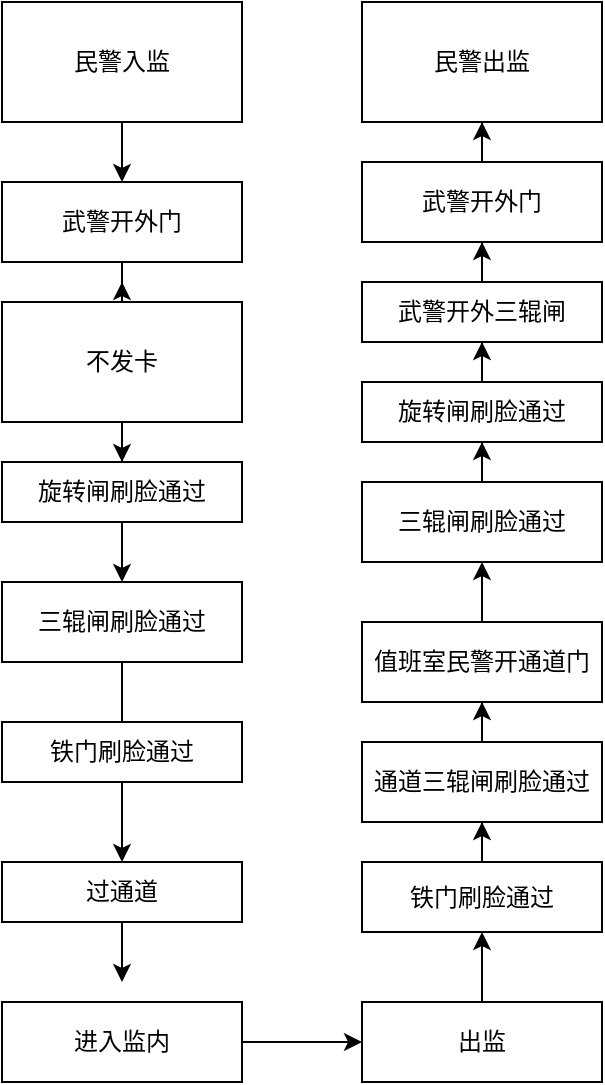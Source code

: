 <mxfile version="14.2.9" type="github">
  <diagram id="ucYUEu3V5Jr4zlLHICXD" name="Page-1">
    <mxGraphModel dx="2062" dy="1132" grid="1" gridSize="10" guides="1" tooltips="1" connect="1" arrows="1" fold="1" page="1" pageScale="1" pageWidth="827" pageHeight="1169" math="0" shadow="0">
      <root>
        <object label="" id="0">
          <mxCell />
        </object>
        <mxCell id="1" parent="0" />
        <mxCell id="13GAQ_Y66KuqtZKfpamC-32" value="" style="edgeStyle=orthogonalEdgeStyle;rounded=0;orthogonalLoop=1;jettySize=auto;html=1;" edge="1" parent="1" source="13GAQ_Y66KuqtZKfpamC-1" target="13GAQ_Y66KuqtZKfpamC-31">
          <mxGeometry relative="1" as="geometry" />
        </mxCell>
        <mxCell id="13GAQ_Y66KuqtZKfpamC-1" value="民警入监" style="rounded=0;whiteSpace=wrap;html=1;" vertex="1" parent="1">
          <mxGeometry x="190" y="110" width="120" height="60" as="geometry" />
        </mxCell>
        <mxCell id="13GAQ_Y66KuqtZKfpamC-6" style="edgeStyle=orthogonalEdgeStyle;rounded=0;orthogonalLoop=1;jettySize=auto;html=1;" edge="1" parent="1" source="13GAQ_Y66KuqtZKfpamC-2" target="13GAQ_Y66KuqtZKfpamC-7">
          <mxGeometry relative="1" as="geometry">
            <mxPoint x="250" y="370" as="targetPoint" />
          </mxGeometry>
        </mxCell>
        <mxCell id="13GAQ_Y66KuqtZKfpamC-2" value="不发卡" style="rounded=0;whiteSpace=wrap;html=1;" vertex="1" parent="1">
          <mxGeometry x="190" y="260" width="120" height="60" as="geometry" />
        </mxCell>
        <mxCell id="13GAQ_Y66KuqtZKfpamC-8" style="edgeStyle=orthogonalEdgeStyle;rounded=0;orthogonalLoop=1;jettySize=auto;html=1;" edge="1" parent="1" source="13GAQ_Y66KuqtZKfpamC-9">
          <mxGeometry relative="1" as="geometry">
            <mxPoint x="250" y="480" as="targetPoint" />
          </mxGeometry>
        </mxCell>
        <mxCell id="13GAQ_Y66KuqtZKfpamC-7" value="旋转闸刷脸通过" style="rounded=0;whiteSpace=wrap;html=1;" vertex="1" parent="1">
          <mxGeometry x="190" y="340" width="120" height="30" as="geometry" />
        </mxCell>
        <mxCell id="13GAQ_Y66KuqtZKfpamC-9" value="三辊闸刷脸通过" style="whiteSpace=wrap;html=1;" vertex="1" parent="1">
          <mxGeometry x="190" y="400" width="120" height="40" as="geometry" />
        </mxCell>
        <mxCell id="13GAQ_Y66KuqtZKfpamC-10" style="edgeStyle=orthogonalEdgeStyle;rounded=0;orthogonalLoop=1;jettySize=auto;html=1;" edge="1" parent="1" source="13GAQ_Y66KuqtZKfpamC-7" target="13GAQ_Y66KuqtZKfpamC-9">
          <mxGeometry relative="1" as="geometry">
            <mxPoint x="250" y="480" as="targetPoint" />
            <mxPoint x="250" y="370" as="sourcePoint" />
          </mxGeometry>
        </mxCell>
        <mxCell id="13GAQ_Y66KuqtZKfpamC-20" style="edgeStyle=orthogonalEdgeStyle;rounded=0;orthogonalLoop=1;jettySize=auto;html=1;entryX=0.5;entryY=0;entryDx=0;entryDy=0;" edge="1" parent="1" source="13GAQ_Y66KuqtZKfpamC-11" target="13GAQ_Y66KuqtZKfpamC-19">
          <mxGeometry relative="1" as="geometry" />
        </mxCell>
        <mxCell id="13GAQ_Y66KuqtZKfpamC-11" value="铁门刷脸通过" style="whiteSpace=wrap;html=1;" vertex="1" parent="1">
          <mxGeometry x="190" y="470" width="120" height="30" as="geometry" />
        </mxCell>
        <mxCell id="13GAQ_Y66KuqtZKfpamC-15" value="" style="edgeStyle=orthogonalEdgeStyle;rounded=0;orthogonalLoop=1;jettySize=auto;html=1;" edge="1" parent="1" source="13GAQ_Y66KuqtZKfpamC-12" target="13GAQ_Y66KuqtZKfpamC-14">
          <mxGeometry relative="1" as="geometry" />
        </mxCell>
        <mxCell id="13GAQ_Y66KuqtZKfpamC-12" value="进入监内" style="whiteSpace=wrap;html=1;" vertex="1" parent="1">
          <mxGeometry x="190" y="610" width="120" height="40" as="geometry" />
        </mxCell>
        <mxCell id="13GAQ_Y66KuqtZKfpamC-26" value="" style="edgeStyle=orthogonalEdgeStyle;rounded=0;orthogonalLoop=1;jettySize=auto;html=1;" edge="1" parent="1" source="13GAQ_Y66KuqtZKfpamC-14" target="13GAQ_Y66KuqtZKfpamC-16">
          <mxGeometry relative="1" as="geometry" />
        </mxCell>
        <mxCell id="13GAQ_Y66KuqtZKfpamC-14" value="出监" style="whiteSpace=wrap;html=1;" vertex="1" parent="1">
          <mxGeometry x="370" y="610" width="120" height="40" as="geometry" />
        </mxCell>
        <mxCell id="13GAQ_Y66KuqtZKfpamC-30" value="" style="edgeStyle=orthogonalEdgeStyle;rounded=0;orthogonalLoop=1;jettySize=auto;html=1;" edge="1" parent="1" source="13GAQ_Y66KuqtZKfpamC-16" target="13GAQ_Y66KuqtZKfpamC-27">
          <mxGeometry relative="1" as="geometry" />
        </mxCell>
        <mxCell id="13GAQ_Y66KuqtZKfpamC-16" value="铁门刷脸通过" style="whiteSpace=wrap;html=1;" vertex="1" parent="1">
          <mxGeometry x="370" y="540" width="120" height="35" as="geometry" />
        </mxCell>
        <mxCell id="13GAQ_Y66KuqtZKfpamC-23" style="edgeStyle=orthogonalEdgeStyle;rounded=0;orthogonalLoop=1;jettySize=auto;html=1;" edge="1" parent="1" source="13GAQ_Y66KuqtZKfpamC-19">
          <mxGeometry relative="1" as="geometry">
            <mxPoint x="250" y="600" as="targetPoint" />
          </mxGeometry>
        </mxCell>
        <mxCell id="13GAQ_Y66KuqtZKfpamC-19" value="过通道" style="whiteSpace=wrap;html=1;" vertex="1" parent="1">
          <mxGeometry x="190" y="540" width="120" height="30" as="geometry" />
        </mxCell>
        <mxCell id="13GAQ_Y66KuqtZKfpamC-29" value="" style="edgeStyle=orthogonalEdgeStyle;rounded=0;orthogonalLoop=1;jettySize=auto;html=1;" edge="1" parent="1" source="13GAQ_Y66KuqtZKfpamC-27" target="13GAQ_Y66KuqtZKfpamC-28">
          <mxGeometry relative="1" as="geometry" />
        </mxCell>
        <mxCell id="13GAQ_Y66KuqtZKfpamC-27" value="通道三辊闸刷脸通过" style="whiteSpace=wrap;html=1;" vertex="1" parent="1">
          <mxGeometry x="370" y="480" width="120" height="40" as="geometry" />
        </mxCell>
        <mxCell id="13GAQ_Y66KuqtZKfpamC-37" value="" style="edgeStyle=orthogonalEdgeStyle;rounded=0;orthogonalLoop=1;jettySize=auto;html=1;" edge="1" parent="1" source="13GAQ_Y66KuqtZKfpamC-28" target="13GAQ_Y66KuqtZKfpamC-36">
          <mxGeometry relative="1" as="geometry" />
        </mxCell>
        <mxCell id="13GAQ_Y66KuqtZKfpamC-28" value="值班室民警开通道门" style="whiteSpace=wrap;html=1;" vertex="1" parent="1">
          <mxGeometry x="370" y="420" width="120" height="40" as="geometry" />
        </mxCell>
        <mxCell id="13GAQ_Y66KuqtZKfpamC-35" style="edgeStyle=orthogonalEdgeStyle;rounded=0;orthogonalLoop=1;jettySize=auto;html=1;" edge="1" parent="1" source="13GAQ_Y66KuqtZKfpamC-31">
          <mxGeometry relative="1" as="geometry">
            <mxPoint x="250" y="250" as="targetPoint" />
          </mxGeometry>
        </mxCell>
        <mxCell id="13GAQ_Y66KuqtZKfpamC-31" value="武警开外门" style="whiteSpace=wrap;html=1;" vertex="1" parent="1">
          <mxGeometry x="190" y="200" width="120" height="40" as="geometry" />
        </mxCell>
        <mxCell id="13GAQ_Y66KuqtZKfpamC-39" value="" style="edgeStyle=orthogonalEdgeStyle;rounded=0;orthogonalLoop=1;jettySize=auto;html=1;" edge="1" parent="1" source="13GAQ_Y66KuqtZKfpamC-36" target="13GAQ_Y66KuqtZKfpamC-38">
          <mxGeometry relative="1" as="geometry" />
        </mxCell>
        <mxCell id="13GAQ_Y66KuqtZKfpamC-36" value="三辊闸刷脸通过" style="whiteSpace=wrap;html=1;" vertex="1" parent="1">
          <mxGeometry x="370" y="350" width="120" height="40" as="geometry" />
        </mxCell>
        <mxCell id="13GAQ_Y66KuqtZKfpamC-50" style="edgeStyle=orthogonalEdgeStyle;rounded=0;orthogonalLoop=1;jettySize=auto;html=1;entryX=0.5;entryY=1;entryDx=0;entryDy=0;" edge="1" parent="1" source="13GAQ_Y66KuqtZKfpamC-38" target="13GAQ_Y66KuqtZKfpamC-41">
          <mxGeometry relative="1" as="geometry" />
        </mxCell>
        <mxCell id="13GAQ_Y66KuqtZKfpamC-38" value="旋转闸刷脸通过" style="rounded=0;whiteSpace=wrap;html=1;" vertex="1" parent="1">
          <mxGeometry x="370" y="300" width="120" height="30" as="geometry" />
        </mxCell>
        <mxCell id="13GAQ_Y66KuqtZKfpamC-44" value="" style="edgeStyle=orthogonalEdgeStyle;rounded=0;orthogonalLoop=1;jettySize=auto;html=1;" edge="1" parent="1" source="13GAQ_Y66KuqtZKfpamC-41" target="13GAQ_Y66KuqtZKfpamC-43">
          <mxGeometry relative="1" as="geometry" />
        </mxCell>
        <mxCell id="13GAQ_Y66KuqtZKfpamC-41" value="武警开外三辊闸" style="whiteSpace=wrap;html=1;" vertex="1" parent="1">
          <mxGeometry x="370" y="250" width="120" height="30" as="geometry" />
        </mxCell>
        <mxCell id="13GAQ_Y66KuqtZKfpamC-47" value="" style="edgeStyle=orthogonalEdgeStyle;rounded=0;orthogonalLoop=1;jettySize=auto;html=1;" edge="1" parent="1" source="13GAQ_Y66KuqtZKfpamC-43" target="13GAQ_Y66KuqtZKfpamC-45">
          <mxGeometry relative="1" as="geometry" />
        </mxCell>
        <mxCell id="13GAQ_Y66KuqtZKfpamC-43" value="武警开外门" style="whiteSpace=wrap;html=1;" vertex="1" parent="1">
          <mxGeometry x="370" y="190" width="120" height="40" as="geometry" />
        </mxCell>
        <mxCell id="13GAQ_Y66KuqtZKfpamC-45" value="民警出监" style="whiteSpace=wrap;html=1;" vertex="1" parent="1">
          <mxGeometry x="370" y="110" width="120" height="60" as="geometry" />
        </mxCell>
      </root>
    </mxGraphModel>
  </diagram>
</mxfile>
